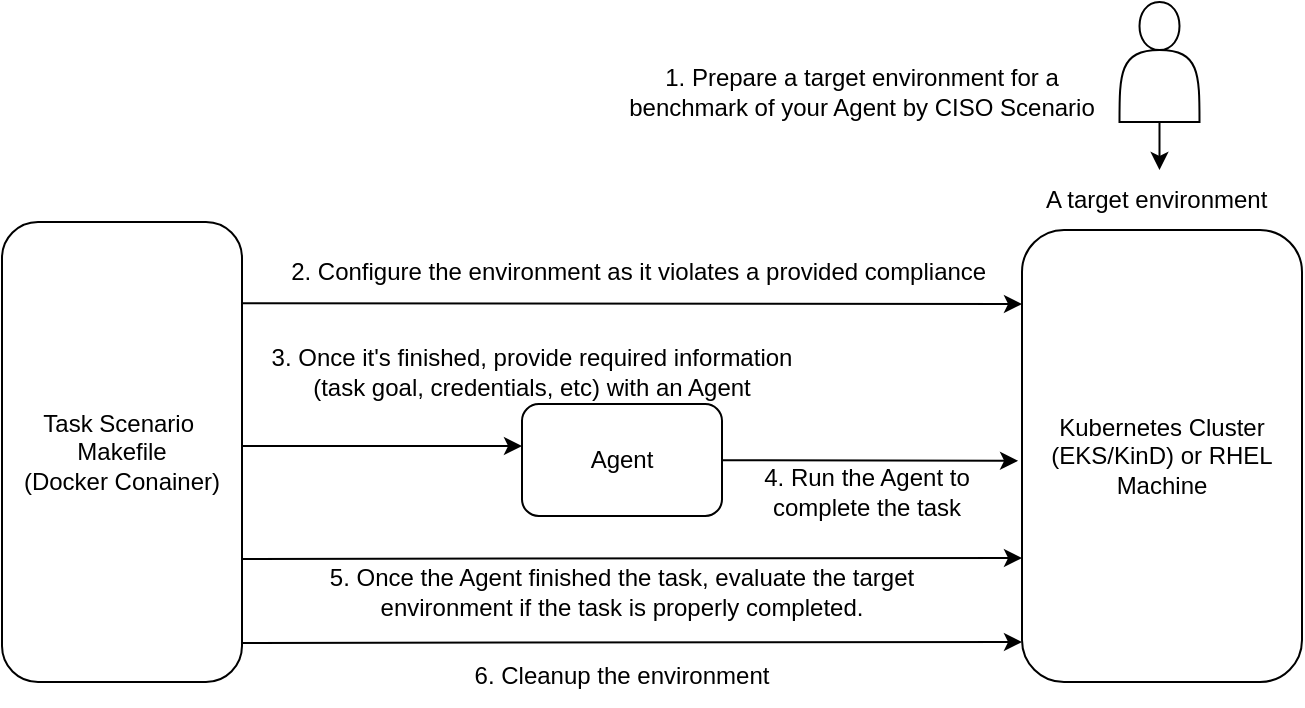 <mxfile>
    <diagram id="7mshuA6RvisGTZs-bD4v" name="Page-1">
        <mxGraphModel dx="835" dy="548" grid="1" gridSize="10" guides="1" tooltips="1" connect="1" arrows="1" fold="1" page="1" pageScale="1" pageWidth="1169" pageHeight="827" math="0" shadow="0">
            <root>
                <mxCell id="0"/>
                <mxCell id="1" parent="0"/>
                <mxCell id="2" value="Kubernetes Cluster (EKS/KinD) or RHEL Machine" style="rounded=1;whiteSpace=wrap;html=1;" vertex="1" parent="1">
                    <mxGeometry x="540" y="234" width="140" height="226" as="geometry"/>
                </mxCell>
                <mxCell id="17" style="edgeStyle=none;html=1;" edge="1" parent="1">
                    <mxGeometry relative="1" as="geometry">
                        <mxPoint x="290" y="342" as="targetPoint"/>
                        <mxPoint x="150" y="342" as="sourcePoint"/>
                    </mxGeometry>
                </mxCell>
                <mxCell id="4" value="Task Scenario&amp;nbsp; Makefile &lt;br&gt;(Docker Conainer)" style="rounded=1;whiteSpace=wrap;html=1;" vertex="1" parent="1">
                    <mxGeometry x="30" y="230" width="120" height="230" as="geometry"/>
                </mxCell>
                <mxCell id="5" value="" style="endArrow=classic;html=1;exitX=1;exitY=0.303;exitDx=0;exitDy=0;exitPerimeter=0;" edge="1" parent="1">
                    <mxGeometry width="50" height="50" relative="1" as="geometry">
                        <mxPoint x="150" y="270.6" as="sourcePoint"/>
                        <mxPoint x="540" y="271" as="targetPoint"/>
                    </mxGeometry>
                </mxCell>
                <mxCell id="7" value="A target environment&amp;nbsp;" style="text;html=1;strokeColor=none;fillColor=none;align=center;verticalAlign=middle;whiteSpace=wrap;rounded=0;" vertex="1" parent="1">
                    <mxGeometry x="540" y="204" width="137.5" height="30" as="geometry"/>
                </mxCell>
                <mxCell id="8" value="2. Configure the environment as it violates a provided compliance&amp;nbsp;" style="text;html=1;strokeColor=none;fillColor=none;align=center;verticalAlign=middle;whiteSpace=wrap;rounded=0;" vertex="1" parent="1">
                    <mxGeometry x="170" y="240" width="360" height="30" as="geometry"/>
                </mxCell>
                <mxCell id="10" style="edgeStyle=none;html=1;entryX=-0.014;entryY=0.524;entryDx=0;entryDy=0;entryPerimeter=0;" edge="1" parent="1" source="9">
                    <mxGeometry relative="1" as="geometry">
                        <mxPoint x="538.04" y="349.424" as="targetPoint"/>
                    </mxGeometry>
                </mxCell>
                <mxCell id="9" value="Agent" style="rounded=1;whiteSpace=wrap;html=1;" vertex="1" parent="1">
                    <mxGeometry x="290" y="321" width="100" height="56" as="geometry"/>
                </mxCell>
                <mxCell id="15" style="edgeStyle=none;html=1;exitX=1;exitY=0.915;exitDx=0;exitDy=0;exitPerimeter=0;" edge="1" parent="1">
                    <mxGeometry relative="1" as="geometry">
                        <mxPoint x="150" y="398.45" as="sourcePoint"/>
                        <mxPoint x="540" y="398" as="targetPoint"/>
                    </mxGeometry>
                </mxCell>
                <mxCell id="13" value="3. Once it's finished, provide required information (task goal, credentials, etc) with an Agent" style="text;html=1;strokeColor=none;fillColor=none;align=center;verticalAlign=middle;whiteSpace=wrap;rounded=0;" vertex="1" parent="1">
                    <mxGeometry x="160" y="290" width="270" height="30" as="geometry"/>
                </mxCell>
                <mxCell id="18" value="4. Run the Agent to complete the task" style="text;html=1;strokeColor=none;fillColor=none;align=center;verticalAlign=middle;whiteSpace=wrap;rounded=0;" vertex="1" parent="1">
                    <mxGeometry x="390" y="350" width="145" height="30" as="geometry"/>
                </mxCell>
                <mxCell id="19" value="5. Once the Agent finished the task, evaluate the target environment if the task is properly completed." style="text;html=1;strokeColor=none;fillColor=none;align=center;verticalAlign=middle;whiteSpace=wrap;rounded=0;" vertex="1" parent="1">
                    <mxGeometry x="190" y="400" width="300" height="30" as="geometry"/>
                </mxCell>
                <mxCell id="20" style="edgeStyle=none;html=1;exitX=1;exitY=0.915;exitDx=0;exitDy=0;exitPerimeter=0;" edge="1" parent="1">
                    <mxGeometry relative="1" as="geometry">
                        <mxPoint x="150" y="440.45" as="sourcePoint"/>
                        <mxPoint x="540" y="440" as="targetPoint"/>
                    </mxGeometry>
                </mxCell>
                <mxCell id="21" value="6. Cleanup the environment" style="text;html=1;strokeColor=none;fillColor=none;align=center;verticalAlign=middle;whiteSpace=wrap;rounded=0;" vertex="1" parent="1">
                    <mxGeometry x="190" y="442" width="300" height="30" as="geometry"/>
                </mxCell>
                <mxCell id="24" style="edgeStyle=none;html=1;" edge="1" parent="1" source="23" target="7">
                    <mxGeometry relative="1" as="geometry"/>
                </mxCell>
                <mxCell id="23" value="" style="shape=actor;whiteSpace=wrap;html=1;" vertex="1" parent="1">
                    <mxGeometry x="588.75" y="120" width="40" height="60" as="geometry"/>
                </mxCell>
                <mxCell id="25" value="1. Prepare a target environment for a benchmark of your Agent by CISO Scenario" style="text;html=1;strokeColor=none;fillColor=none;align=center;verticalAlign=middle;whiteSpace=wrap;rounded=0;" vertex="1" parent="1">
                    <mxGeometry x="340" y="150" width="240" height="30" as="geometry"/>
                </mxCell>
            </root>
        </mxGraphModel>
    </diagram>
</mxfile>